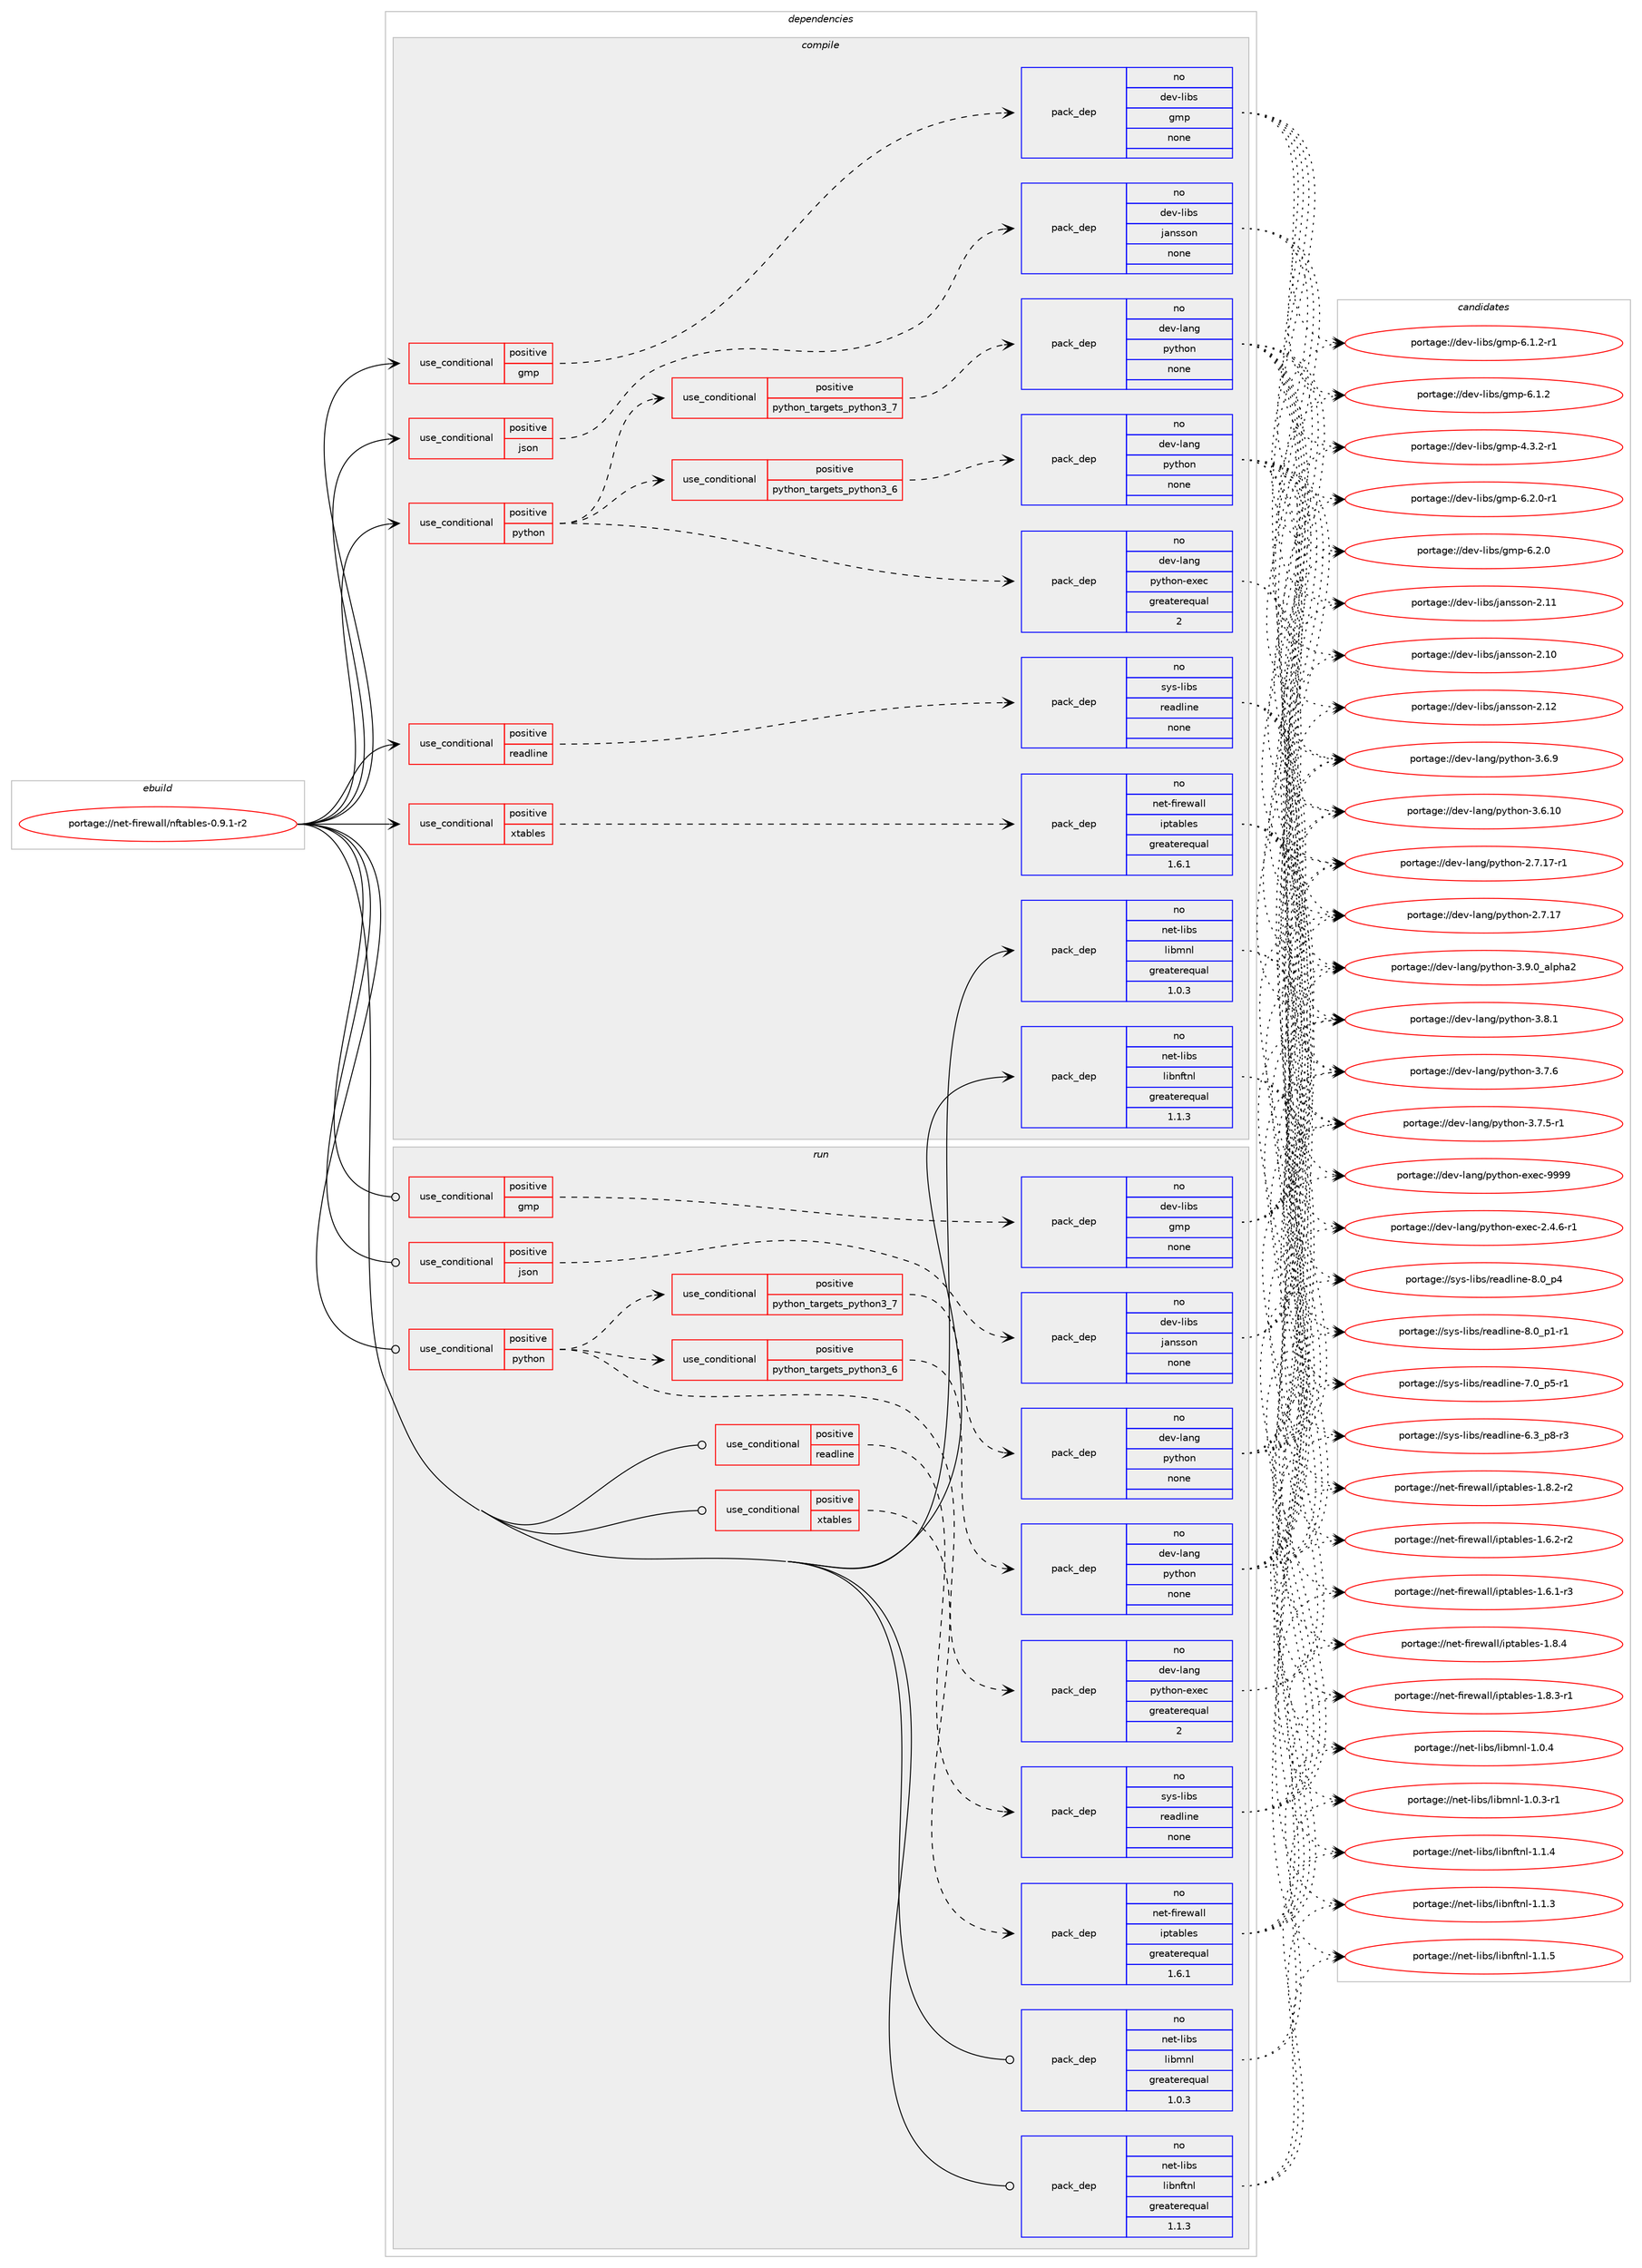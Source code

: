digraph prolog {

# *************
# Graph options
# *************

newrank=true;
concentrate=true;
compound=true;
graph [rankdir=LR,fontname=Helvetica,fontsize=10,ranksep=1.5];#, ranksep=2.5, nodesep=0.2];
edge  [arrowhead=vee];
node  [fontname=Helvetica,fontsize=10];

# **********
# The ebuild
# **********

subgraph cluster_leftcol {
color=gray;
rank=same;
label=<<i>ebuild</i>>;
id [label="portage://net-firewall/nftables-0.9.1-r2", color=red, width=4, href="../net-firewall/nftables-0.9.1-r2.svg"];
}

# ****************
# The dependencies
# ****************

subgraph cluster_midcol {
color=gray;
label=<<i>dependencies</i>>;
subgraph cluster_compile {
fillcolor="#eeeeee";
style=filled;
label=<<i>compile</i>>;
subgraph cond29108 {
dependency133923 [label=<<TABLE BORDER="0" CELLBORDER="1" CELLSPACING="0" CELLPADDING="4"><TR><TD ROWSPAN="3" CELLPADDING="10">use_conditional</TD></TR><TR><TD>positive</TD></TR><TR><TD>gmp</TD></TR></TABLE>>, shape=none, color=red];
subgraph pack102525 {
dependency133924 [label=<<TABLE BORDER="0" CELLBORDER="1" CELLSPACING="0" CELLPADDING="4" WIDTH="220"><TR><TD ROWSPAN="6" CELLPADDING="30">pack_dep</TD></TR><TR><TD WIDTH="110">no</TD></TR><TR><TD>dev-libs</TD></TR><TR><TD>gmp</TD></TR><TR><TD>none</TD></TR><TR><TD></TD></TR></TABLE>>, shape=none, color=blue];
}
dependency133923:e -> dependency133924:w [weight=20,style="dashed",arrowhead="vee"];
}
id:e -> dependency133923:w [weight=20,style="solid",arrowhead="vee"];
subgraph cond29109 {
dependency133925 [label=<<TABLE BORDER="0" CELLBORDER="1" CELLSPACING="0" CELLPADDING="4"><TR><TD ROWSPAN="3" CELLPADDING="10">use_conditional</TD></TR><TR><TD>positive</TD></TR><TR><TD>json</TD></TR></TABLE>>, shape=none, color=red];
subgraph pack102526 {
dependency133926 [label=<<TABLE BORDER="0" CELLBORDER="1" CELLSPACING="0" CELLPADDING="4" WIDTH="220"><TR><TD ROWSPAN="6" CELLPADDING="30">pack_dep</TD></TR><TR><TD WIDTH="110">no</TD></TR><TR><TD>dev-libs</TD></TR><TR><TD>jansson</TD></TR><TR><TD>none</TD></TR><TR><TD></TD></TR></TABLE>>, shape=none, color=blue];
}
dependency133925:e -> dependency133926:w [weight=20,style="dashed",arrowhead="vee"];
}
id:e -> dependency133925:w [weight=20,style="solid",arrowhead="vee"];
subgraph cond29110 {
dependency133927 [label=<<TABLE BORDER="0" CELLBORDER="1" CELLSPACING="0" CELLPADDING="4"><TR><TD ROWSPAN="3" CELLPADDING="10">use_conditional</TD></TR><TR><TD>positive</TD></TR><TR><TD>python</TD></TR></TABLE>>, shape=none, color=red];
subgraph cond29111 {
dependency133928 [label=<<TABLE BORDER="0" CELLBORDER="1" CELLSPACING="0" CELLPADDING="4"><TR><TD ROWSPAN="3" CELLPADDING="10">use_conditional</TD></TR><TR><TD>positive</TD></TR><TR><TD>python_targets_python3_6</TD></TR></TABLE>>, shape=none, color=red];
subgraph pack102527 {
dependency133929 [label=<<TABLE BORDER="0" CELLBORDER="1" CELLSPACING="0" CELLPADDING="4" WIDTH="220"><TR><TD ROWSPAN="6" CELLPADDING="30">pack_dep</TD></TR><TR><TD WIDTH="110">no</TD></TR><TR><TD>dev-lang</TD></TR><TR><TD>python</TD></TR><TR><TD>none</TD></TR><TR><TD></TD></TR></TABLE>>, shape=none, color=blue];
}
dependency133928:e -> dependency133929:w [weight=20,style="dashed",arrowhead="vee"];
}
dependency133927:e -> dependency133928:w [weight=20,style="dashed",arrowhead="vee"];
subgraph cond29112 {
dependency133930 [label=<<TABLE BORDER="0" CELLBORDER="1" CELLSPACING="0" CELLPADDING="4"><TR><TD ROWSPAN="3" CELLPADDING="10">use_conditional</TD></TR><TR><TD>positive</TD></TR><TR><TD>python_targets_python3_7</TD></TR></TABLE>>, shape=none, color=red];
subgraph pack102528 {
dependency133931 [label=<<TABLE BORDER="0" CELLBORDER="1" CELLSPACING="0" CELLPADDING="4" WIDTH="220"><TR><TD ROWSPAN="6" CELLPADDING="30">pack_dep</TD></TR><TR><TD WIDTH="110">no</TD></TR><TR><TD>dev-lang</TD></TR><TR><TD>python</TD></TR><TR><TD>none</TD></TR><TR><TD></TD></TR></TABLE>>, shape=none, color=blue];
}
dependency133930:e -> dependency133931:w [weight=20,style="dashed",arrowhead="vee"];
}
dependency133927:e -> dependency133930:w [weight=20,style="dashed",arrowhead="vee"];
subgraph pack102529 {
dependency133932 [label=<<TABLE BORDER="0" CELLBORDER="1" CELLSPACING="0" CELLPADDING="4" WIDTH="220"><TR><TD ROWSPAN="6" CELLPADDING="30">pack_dep</TD></TR><TR><TD WIDTH="110">no</TD></TR><TR><TD>dev-lang</TD></TR><TR><TD>python-exec</TD></TR><TR><TD>greaterequal</TD></TR><TR><TD>2</TD></TR></TABLE>>, shape=none, color=blue];
}
dependency133927:e -> dependency133932:w [weight=20,style="dashed",arrowhead="vee"];
}
id:e -> dependency133927:w [weight=20,style="solid",arrowhead="vee"];
subgraph cond29113 {
dependency133933 [label=<<TABLE BORDER="0" CELLBORDER="1" CELLSPACING="0" CELLPADDING="4"><TR><TD ROWSPAN="3" CELLPADDING="10">use_conditional</TD></TR><TR><TD>positive</TD></TR><TR><TD>readline</TD></TR></TABLE>>, shape=none, color=red];
subgraph pack102530 {
dependency133934 [label=<<TABLE BORDER="0" CELLBORDER="1" CELLSPACING="0" CELLPADDING="4" WIDTH="220"><TR><TD ROWSPAN="6" CELLPADDING="30">pack_dep</TD></TR><TR><TD WIDTH="110">no</TD></TR><TR><TD>sys-libs</TD></TR><TR><TD>readline</TD></TR><TR><TD>none</TD></TR><TR><TD></TD></TR></TABLE>>, shape=none, color=blue];
}
dependency133933:e -> dependency133934:w [weight=20,style="dashed",arrowhead="vee"];
}
id:e -> dependency133933:w [weight=20,style="solid",arrowhead="vee"];
subgraph cond29114 {
dependency133935 [label=<<TABLE BORDER="0" CELLBORDER="1" CELLSPACING="0" CELLPADDING="4"><TR><TD ROWSPAN="3" CELLPADDING="10">use_conditional</TD></TR><TR><TD>positive</TD></TR><TR><TD>xtables</TD></TR></TABLE>>, shape=none, color=red];
subgraph pack102531 {
dependency133936 [label=<<TABLE BORDER="0" CELLBORDER="1" CELLSPACING="0" CELLPADDING="4" WIDTH="220"><TR><TD ROWSPAN="6" CELLPADDING="30">pack_dep</TD></TR><TR><TD WIDTH="110">no</TD></TR><TR><TD>net-firewall</TD></TR><TR><TD>iptables</TD></TR><TR><TD>greaterequal</TD></TR><TR><TD>1.6.1</TD></TR></TABLE>>, shape=none, color=blue];
}
dependency133935:e -> dependency133936:w [weight=20,style="dashed",arrowhead="vee"];
}
id:e -> dependency133935:w [weight=20,style="solid",arrowhead="vee"];
subgraph pack102532 {
dependency133937 [label=<<TABLE BORDER="0" CELLBORDER="1" CELLSPACING="0" CELLPADDING="4" WIDTH="220"><TR><TD ROWSPAN="6" CELLPADDING="30">pack_dep</TD></TR><TR><TD WIDTH="110">no</TD></TR><TR><TD>net-libs</TD></TR><TR><TD>libmnl</TD></TR><TR><TD>greaterequal</TD></TR><TR><TD>1.0.3</TD></TR></TABLE>>, shape=none, color=blue];
}
id:e -> dependency133937:w [weight=20,style="solid",arrowhead="vee"];
subgraph pack102533 {
dependency133938 [label=<<TABLE BORDER="0" CELLBORDER="1" CELLSPACING="0" CELLPADDING="4" WIDTH="220"><TR><TD ROWSPAN="6" CELLPADDING="30">pack_dep</TD></TR><TR><TD WIDTH="110">no</TD></TR><TR><TD>net-libs</TD></TR><TR><TD>libnftnl</TD></TR><TR><TD>greaterequal</TD></TR><TR><TD>1.1.3</TD></TR></TABLE>>, shape=none, color=blue];
}
id:e -> dependency133938:w [weight=20,style="solid",arrowhead="vee"];
}
subgraph cluster_compileandrun {
fillcolor="#eeeeee";
style=filled;
label=<<i>compile and run</i>>;
}
subgraph cluster_run {
fillcolor="#eeeeee";
style=filled;
label=<<i>run</i>>;
subgraph cond29115 {
dependency133939 [label=<<TABLE BORDER="0" CELLBORDER="1" CELLSPACING="0" CELLPADDING="4"><TR><TD ROWSPAN="3" CELLPADDING="10">use_conditional</TD></TR><TR><TD>positive</TD></TR><TR><TD>gmp</TD></TR></TABLE>>, shape=none, color=red];
subgraph pack102534 {
dependency133940 [label=<<TABLE BORDER="0" CELLBORDER="1" CELLSPACING="0" CELLPADDING="4" WIDTH="220"><TR><TD ROWSPAN="6" CELLPADDING="30">pack_dep</TD></TR><TR><TD WIDTH="110">no</TD></TR><TR><TD>dev-libs</TD></TR><TR><TD>gmp</TD></TR><TR><TD>none</TD></TR><TR><TD></TD></TR></TABLE>>, shape=none, color=blue];
}
dependency133939:e -> dependency133940:w [weight=20,style="dashed",arrowhead="vee"];
}
id:e -> dependency133939:w [weight=20,style="solid",arrowhead="odot"];
subgraph cond29116 {
dependency133941 [label=<<TABLE BORDER="0" CELLBORDER="1" CELLSPACING="0" CELLPADDING="4"><TR><TD ROWSPAN="3" CELLPADDING="10">use_conditional</TD></TR><TR><TD>positive</TD></TR><TR><TD>json</TD></TR></TABLE>>, shape=none, color=red];
subgraph pack102535 {
dependency133942 [label=<<TABLE BORDER="0" CELLBORDER="1" CELLSPACING="0" CELLPADDING="4" WIDTH="220"><TR><TD ROWSPAN="6" CELLPADDING="30">pack_dep</TD></TR><TR><TD WIDTH="110">no</TD></TR><TR><TD>dev-libs</TD></TR><TR><TD>jansson</TD></TR><TR><TD>none</TD></TR><TR><TD></TD></TR></TABLE>>, shape=none, color=blue];
}
dependency133941:e -> dependency133942:w [weight=20,style="dashed",arrowhead="vee"];
}
id:e -> dependency133941:w [weight=20,style="solid",arrowhead="odot"];
subgraph cond29117 {
dependency133943 [label=<<TABLE BORDER="0" CELLBORDER="1" CELLSPACING="0" CELLPADDING="4"><TR><TD ROWSPAN="3" CELLPADDING="10">use_conditional</TD></TR><TR><TD>positive</TD></TR><TR><TD>python</TD></TR></TABLE>>, shape=none, color=red];
subgraph cond29118 {
dependency133944 [label=<<TABLE BORDER="0" CELLBORDER="1" CELLSPACING="0" CELLPADDING="4"><TR><TD ROWSPAN="3" CELLPADDING="10">use_conditional</TD></TR><TR><TD>positive</TD></TR><TR><TD>python_targets_python3_6</TD></TR></TABLE>>, shape=none, color=red];
subgraph pack102536 {
dependency133945 [label=<<TABLE BORDER="0" CELLBORDER="1" CELLSPACING="0" CELLPADDING="4" WIDTH="220"><TR><TD ROWSPAN="6" CELLPADDING="30">pack_dep</TD></TR><TR><TD WIDTH="110">no</TD></TR><TR><TD>dev-lang</TD></TR><TR><TD>python</TD></TR><TR><TD>none</TD></TR><TR><TD></TD></TR></TABLE>>, shape=none, color=blue];
}
dependency133944:e -> dependency133945:w [weight=20,style="dashed",arrowhead="vee"];
}
dependency133943:e -> dependency133944:w [weight=20,style="dashed",arrowhead="vee"];
subgraph cond29119 {
dependency133946 [label=<<TABLE BORDER="0" CELLBORDER="1" CELLSPACING="0" CELLPADDING="4"><TR><TD ROWSPAN="3" CELLPADDING="10">use_conditional</TD></TR><TR><TD>positive</TD></TR><TR><TD>python_targets_python3_7</TD></TR></TABLE>>, shape=none, color=red];
subgraph pack102537 {
dependency133947 [label=<<TABLE BORDER="0" CELLBORDER="1" CELLSPACING="0" CELLPADDING="4" WIDTH="220"><TR><TD ROWSPAN="6" CELLPADDING="30">pack_dep</TD></TR><TR><TD WIDTH="110">no</TD></TR><TR><TD>dev-lang</TD></TR><TR><TD>python</TD></TR><TR><TD>none</TD></TR><TR><TD></TD></TR></TABLE>>, shape=none, color=blue];
}
dependency133946:e -> dependency133947:w [weight=20,style="dashed",arrowhead="vee"];
}
dependency133943:e -> dependency133946:w [weight=20,style="dashed",arrowhead="vee"];
subgraph pack102538 {
dependency133948 [label=<<TABLE BORDER="0" CELLBORDER="1" CELLSPACING="0" CELLPADDING="4" WIDTH="220"><TR><TD ROWSPAN="6" CELLPADDING="30">pack_dep</TD></TR><TR><TD WIDTH="110">no</TD></TR><TR><TD>dev-lang</TD></TR><TR><TD>python-exec</TD></TR><TR><TD>greaterequal</TD></TR><TR><TD>2</TD></TR></TABLE>>, shape=none, color=blue];
}
dependency133943:e -> dependency133948:w [weight=20,style="dashed",arrowhead="vee"];
}
id:e -> dependency133943:w [weight=20,style="solid",arrowhead="odot"];
subgraph cond29120 {
dependency133949 [label=<<TABLE BORDER="0" CELLBORDER="1" CELLSPACING="0" CELLPADDING="4"><TR><TD ROWSPAN="3" CELLPADDING="10">use_conditional</TD></TR><TR><TD>positive</TD></TR><TR><TD>readline</TD></TR></TABLE>>, shape=none, color=red];
subgraph pack102539 {
dependency133950 [label=<<TABLE BORDER="0" CELLBORDER="1" CELLSPACING="0" CELLPADDING="4" WIDTH="220"><TR><TD ROWSPAN="6" CELLPADDING="30">pack_dep</TD></TR><TR><TD WIDTH="110">no</TD></TR><TR><TD>sys-libs</TD></TR><TR><TD>readline</TD></TR><TR><TD>none</TD></TR><TR><TD></TD></TR></TABLE>>, shape=none, color=blue];
}
dependency133949:e -> dependency133950:w [weight=20,style="dashed",arrowhead="vee"];
}
id:e -> dependency133949:w [weight=20,style="solid",arrowhead="odot"];
subgraph cond29121 {
dependency133951 [label=<<TABLE BORDER="0" CELLBORDER="1" CELLSPACING="0" CELLPADDING="4"><TR><TD ROWSPAN="3" CELLPADDING="10">use_conditional</TD></TR><TR><TD>positive</TD></TR><TR><TD>xtables</TD></TR></TABLE>>, shape=none, color=red];
subgraph pack102540 {
dependency133952 [label=<<TABLE BORDER="0" CELLBORDER="1" CELLSPACING="0" CELLPADDING="4" WIDTH="220"><TR><TD ROWSPAN="6" CELLPADDING="30">pack_dep</TD></TR><TR><TD WIDTH="110">no</TD></TR><TR><TD>net-firewall</TD></TR><TR><TD>iptables</TD></TR><TR><TD>greaterequal</TD></TR><TR><TD>1.6.1</TD></TR></TABLE>>, shape=none, color=blue];
}
dependency133951:e -> dependency133952:w [weight=20,style="dashed",arrowhead="vee"];
}
id:e -> dependency133951:w [weight=20,style="solid",arrowhead="odot"];
subgraph pack102541 {
dependency133953 [label=<<TABLE BORDER="0" CELLBORDER="1" CELLSPACING="0" CELLPADDING="4" WIDTH="220"><TR><TD ROWSPAN="6" CELLPADDING="30">pack_dep</TD></TR><TR><TD WIDTH="110">no</TD></TR><TR><TD>net-libs</TD></TR><TR><TD>libmnl</TD></TR><TR><TD>greaterequal</TD></TR><TR><TD>1.0.3</TD></TR></TABLE>>, shape=none, color=blue];
}
id:e -> dependency133953:w [weight=20,style="solid",arrowhead="odot"];
subgraph pack102542 {
dependency133954 [label=<<TABLE BORDER="0" CELLBORDER="1" CELLSPACING="0" CELLPADDING="4" WIDTH="220"><TR><TD ROWSPAN="6" CELLPADDING="30">pack_dep</TD></TR><TR><TD WIDTH="110">no</TD></TR><TR><TD>net-libs</TD></TR><TR><TD>libnftnl</TD></TR><TR><TD>greaterequal</TD></TR><TR><TD>1.1.3</TD></TR></TABLE>>, shape=none, color=blue];
}
id:e -> dependency133954:w [weight=20,style="solid",arrowhead="odot"];
}
}

# **************
# The candidates
# **************

subgraph cluster_choices {
rank=same;
color=gray;
label=<<i>candidates</i>>;

subgraph choice102525 {
color=black;
nodesep=1;
choice1001011184510810598115471031091124554465046484511449 [label="portage://dev-libs/gmp-6.2.0-r1", color=red, width=4,href="../dev-libs/gmp-6.2.0-r1.svg"];
choice100101118451081059811547103109112455446504648 [label="portage://dev-libs/gmp-6.2.0", color=red, width=4,href="../dev-libs/gmp-6.2.0.svg"];
choice1001011184510810598115471031091124554464946504511449 [label="portage://dev-libs/gmp-6.1.2-r1", color=red, width=4,href="../dev-libs/gmp-6.1.2-r1.svg"];
choice100101118451081059811547103109112455446494650 [label="portage://dev-libs/gmp-6.1.2", color=red, width=4,href="../dev-libs/gmp-6.1.2.svg"];
choice1001011184510810598115471031091124552465146504511449 [label="portage://dev-libs/gmp-4.3.2-r1", color=red, width=4,href="../dev-libs/gmp-4.3.2-r1.svg"];
dependency133924:e -> choice1001011184510810598115471031091124554465046484511449:w [style=dotted,weight="100"];
dependency133924:e -> choice100101118451081059811547103109112455446504648:w [style=dotted,weight="100"];
dependency133924:e -> choice1001011184510810598115471031091124554464946504511449:w [style=dotted,weight="100"];
dependency133924:e -> choice100101118451081059811547103109112455446494650:w [style=dotted,weight="100"];
dependency133924:e -> choice1001011184510810598115471031091124552465146504511449:w [style=dotted,weight="100"];
}
subgraph choice102526 {
color=black;
nodesep=1;
choice100101118451081059811547106971101151151111104550464950 [label="portage://dev-libs/jansson-2.12", color=red, width=4,href="../dev-libs/jansson-2.12.svg"];
choice100101118451081059811547106971101151151111104550464949 [label="portage://dev-libs/jansson-2.11", color=red, width=4,href="../dev-libs/jansson-2.11.svg"];
choice100101118451081059811547106971101151151111104550464948 [label="portage://dev-libs/jansson-2.10", color=red, width=4,href="../dev-libs/jansson-2.10.svg"];
dependency133926:e -> choice100101118451081059811547106971101151151111104550464950:w [style=dotted,weight="100"];
dependency133926:e -> choice100101118451081059811547106971101151151111104550464949:w [style=dotted,weight="100"];
dependency133926:e -> choice100101118451081059811547106971101151151111104550464948:w [style=dotted,weight="100"];
}
subgraph choice102527 {
color=black;
nodesep=1;
choice10010111845108971101034711212111610411111045514657464895971081121049750 [label="portage://dev-lang/python-3.9.0_alpha2", color=red, width=4,href="../dev-lang/python-3.9.0_alpha2.svg"];
choice100101118451089711010347112121116104111110455146564649 [label="portage://dev-lang/python-3.8.1", color=red, width=4,href="../dev-lang/python-3.8.1.svg"];
choice100101118451089711010347112121116104111110455146554654 [label="portage://dev-lang/python-3.7.6", color=red, width=4,href="../dev-lang/python-3.7.6.svg"];
choice1001011184510897110103471121211161041111104551465546534511449 [label="portage://dev-lang/python-3.7.5-r1", color=red, width=4,href="../dev-lang/python-3.7.5-r1.svg"];
choice100101118451089711010347112121116104111110455146544657 [label="portage://dev-lang/python-3.6.9", color=red, width=4,href="../dev-lang/python-3.6.9.svg"];
choice10010111845108971101034711212111610411111045514654464948 [label="portage://dev-lang/python-3.6.10", color=red, width=4,href="../dev-lang/python-3.6.10.svg"];
choice100101118451089711010347112121116104111110455046554649554511449 [label="portage://dev-lang/python-2.7.17-r1", color=red, width=4,href="../dev-lang/python-2.7.17-r1.svg"];
choice10010111845108971101034711212111610411111045504655464955 [label="portage://dev-lang/python-2.7.17", color=red, width=4,href="../dev-lang/python-2.7.17.svg"];
dependency133929:e -> choice10010111845108971101034711212111610411111045514657464895971081121049750:w [style=dotted,weight="100"];
dependency133929:e -> choice100101118451089711010347112121116104111110455146564649:w [style=dotted,weight="100"];
dependency133929:e -> choice100101118451089711010347112121116104111110455146554654:w [style=dotted,weight="100"];
dependency133929:e -> choice1001011184510897110103471121211161041111104551465546534511449:w [style=dotted,weight="100"];
dependency133929:e -> choice100101118451089711010347112121116104111110455146544657:w [style=dotted,weight="100"];
dependency133929:e -> choice10010111845108971101034711212111610411111045514654464948:w [style=dotted,weight="100"];
dependency133929:e -> choice100101118451089711010347112121116104111110455046554649554511449:w [style=dotted,weight="100"];
dependency133929:e -> choice10010111845108971101034711212111610411111045504655464955:w [style=dotted,weight="100"];
}
subgraph choice102528 {
color=black;
nodesep=1;
choice10010111845108971101034711212111610411111045514657464895971081121049750 [label="portage://dev-lang/python-3.9.0_alpha2", color=red, width=4,href="../dev-lang/python-3.9.0_alpha2.svg"];
choice100101118451089711010347112121116104111110455146564649 [label="portage://dev-lang/python-3.8.1", color=red, width=4,href="../dev-lang/python-3.8.1.svg"];
choice100101118451089711010347112121116104111110455146554654 [label="portage://dev-lang/python-3.7.6", color=red, width=4,href="../dev-lang/python-3.7.6.svg"];
choice1001011184510897110103471121211161041111104551465546534511449 [label="portage://dev-lang/python-3.7.5-r1", color=red, width=4,href="../dev-lang/python-3.7.5-r1.svg"];
choice100101118451089711010347112121116104111110455146544657 [label="portage://dev-lang/python-3.6.9", color=red, width=4,href="../dev-lang/python-3.6.9.svg"];
choice10010111845108971101034711212111610411111045514654464948 [label="portage://dev-lang/python-3.6.10", color=red, width=4,href="../dev-lang/python-3.6.10.svg"];
choice100101118451089711010347112121116104111110455046554649554511449 [label="portage://dev-lang/python-2.7.17-r1", color=red, width=4,href="../dev-lang/python-2.7.17-r1.svg"];
choice10010111845108971101034711212111610411111045504655464955 [label="portage://dev-lang/python-2.7.17", color=red, width=4,href="../dev-lang/python-2.7.17.svg"];
dependency133931:e -> choice10010111845108971101034711212111610411111045514657464895971081121049750:w [style=dotted,weight="100"];
dependency133931:e -> choice100101118451089711010347112121116104111110455146564649:w [style=dotted,weight="100"];
dependency133931:e -> choice100101118451089711010347112121116104111110455146554654:w [style=dotted,weight="100"];
dependency133931:e -> choice1001011184510897110103471121211161041111104551465546534511449:w [style=dotted,weight="100"];
dependency133931:e -> choice100101118451089711010347112121116104111110455146544657:w [style=dotted,weight="100"];
dependency133931:e -> choice10010111845108971101034711212111610411111045514654464948:w [style=dotted,weight="100"];
dependency133931:e -> choice100101118451089711010347112121116104111110455046554649554511449:w [style=dotted,weight="100"];
dependency133931:e -> choice10010111845108971101034711212111610411111045504655464955:w [style=dotted,weight="100"];
}
subgraph choice102529 {
color=black;
nodesep=1;
choice10010111845108971101034711212111610411111045101120101994557575757 [label="portage://dev-lang/python-exec-9999", color=red, width=4,href="../dev-lang/python-exec-9999.svg"];
choice10010111845108971101034711212111610411111045101120101994550465246544511449 [label="portage://dev-lang/python-exec-2.4.6-r1", color=red, width=4,href="../dev-lang/python-exec-2.4.6-r1.svg"];
dependency133932:e -> choice10010111845108971101034711212111610411111045101120101994557575757:w [style=dotted,weight="100"];
dependency133932:e -> choice10010111845108971101034711212111610411111045101120101994550465246544511449:w [style=dotted,weight="100"];
}
subgraph choice102530 {
color=black;
nodesep=1;
choice11512111545108105981154711410197100108105110101455646489511252 [label="portage://sys-libs/readline-8.0_p4", color=red, width=4,href="../sys-libs/readline-8.0_p4.svg"];
choice115121115451081059811547114101971001081051101014556464895112494511449 [label="portage://sys-libs/readline-8.0_p1-r1", color=red, width=4,href="../sys-libs/readline-8.0_p1-r1.svg"];
choice115121115451081059811547114101971001081051101014555464895112534511449 [label="portage://sys-libs/readline-7.0_p5-r1", color=red, width=4,href="../sys-libs/readline-7.0_p5-r1.svg"];
choice115121115451081059811547114101971001081051101014554465195112564511451 [label="portage://sys-libs/readline-6.3_p8-r3", color=red, width=4,href="../sys-libs/readline-6.3_p8-r3.svg"];
dependency133934:e -> choice11512111545108105981154711410197100108105110101455646489511252:w [style=dotted,weight="100"];
dependency133934:e -> choice115121115451081059811547114101971001081051101014556464895112494511449:w [style=dotted,weight="100"];
dependency133934:e -> choice115121115451081059811547114101971001081051101014555464895112534511449:w [style=dotted,weight="100"];
dependency133934:e -> choice115121115451081059811547114101971001081051101014554465195112564511451:w [style=dotted,weight="100"];
}
subgraph choice102531 {
color=black;
nodesep=1;
choice1101011164510210511410111997108108471051121169798108101115454946564652 [label="portage://net-firewall/iptables-1.8.4", color=red, width=4,href="../net-firewall/iptables-1.8.4.svg"];
choice11010111645102105114101119971081084710511211697981081011154549465646514511449 [label="portage://net-firewall/iptables-1.8.3-r1", color=red, width=4,href="../net-firewall/iptables-1.8.3-r1.svg"];
choice11010111645102105114101119971081084710511211697981081011154549465646504511450 [label="portage://net-firewall/iptables-1.8.2-r2", color=red, width=4,href="../net-firewall/iptables-1.8.2-r2.svg"];
choice11010111645102105114101119971081084710511211697981081011154549465446504511450 [label="portage://net-firewall/iptables-1.6.2-r2", color=red, width=4,href="../net-firewall/iptables-1.6.2-r2.svg"];
choice11010111645102105114101119971081084710511211697981081011154549465446494511451 [label="portage://net-firewall/iptables-1.6.1-r3", color=red, width=4,href="../net-firewall/iptables-1.6.1-r3.svg"];
dependency133936:e -> choice1101011164510210511410111997108108471051121169798108101115454946564652:w [style=dotted,weight="100"];
dependency133936:e -> choice11010111645102105114101119971081084710511211697981081011154549465646514511449:w [style=dotted,weight="100"];
dependency133936:e -> choice11010111645102105114101119971081084710511211697981081011154549465646504511450:w [style=dotted,weight="100"];
dependency133936:e -> choice11010111645102105114101119971081084710511211697981081011154549465446504511450:w [style=dotted,weight="100"];
dependency133936:e -> choice11010111645102105114101119971081084710511211697981081011154549465446494511451:w [style=dotted,weight="100"];
}
subgraph choice102532 {
color=black;
nodesep=1;
choice11010111645108105981154710810598109110108454946484652 [label="portage://net-libs/libmnl-1.0.4", color=red, width=4,href="../net-libs/libmnl-1.0.4.svg"];
choice110101116451081059811547108105981091101084549464846514511449 [label="portage://net-libs/libmnl-1.0.3-r1", color=red, width=4,href="../net-libs/libmnl-1.0.3-r1.svg"];
dependency133937:e -> choice11010111645108105981154710810598109110108454946484652:w [style=dotted,weight="100"];
dependency133937:e -> choice110101116451081059811547108105981091101084549464846514511449:w [style=dotted,weight="100"];
}
subgraph choice102533 {
color=black;
nodesep=1;
choice11010111645108105981154710810598110102116110108454946494653 [label="portage://net-libs/libnftnl-1.1.5", color=red, width=4,href="../net-libs/libnftnl-1.1.5.svg"];
choice11010111645108105981154710810598110102116110108454946494652 [label="portage://net-libs/libnftnl-1.1.4", color=red, width=4,href="../net-libs/libnftnl-1.1.4.svg"];
choice11010111645108105981154710810598110102116110108454946494651 [label="portage://net-libs/libnftnl-1.1.3", color=red, width=4,href="../net-libs/libnftnl-1.1.3.svg"];
dependency133938:e -> choice11010111645108105981154710810598110102116110108454946494653:w [style=dotted,weight="100"];
dependency133938:e -> choice11010111645108105981154710810598110102116110108454946494652:w [style=dotted,weight="100"];
dependency133938:e -> choice11010111645108105981154710810598110102116110108454946494651:w [style=dotted,weight="100"];
}
subgraph choice102534 {
color=black;
nodesep=1;
choice1001011184510810598115471031091124554465046484511449 [label="portage://dev-libs/gmp-6.2.0-r1", color=red, width=4,href="../dev-libs/gmp-6.2.0-r1.svg"];
choice100101118451081059811547103109112455446504648 [label="portage://dev-libs/gmp-6.2.0", color=red, width=4,href="../dev-libs/gmp-6.2.0.svg"];
choice1001011184510810598115471031091124554464946504511449 [label="portage://dev-libs/gmp-6.1.2-r1", color=red, width=4,href="../dev-libs/gmp-6.1.2-r1.svg"];
choice100101118451081059811547103109112455446494650 [label="portage://dev-libs/gmp-6.1.2", color=red, width=4,href="../dev-libs/gmp-6.1.2.svg"];
choice1001011184510810598115471031091124552465146504511449 [label="portage://dev-libs/gmp-4.3.2-r1", color=red, width=4,href="../dev-libs/gmp-4.3.2-r1.svg"];
dependency133940:e -> choice1001011184510810598115471031091124554465046484511449:w [style=dotted,weight="100"];
dependency133940:e -> choice100101118451081059811547103109112455446504648:w [style=dotted,weight="100"];
dependency133940:e -> choice1001011184510810598115471031091124554464946504511449:w [style=dotted,weight="100"];
dependency133940:e -> choice100101118451081059811547103109112455446494650:w [style=dotted,weight="100"];
dependency133940:e -> choice1001011184510810598115471031091124552465146504511449:w [style=dotted,weight="100"];
}
subgraph choice102535 {
color=black;
nodesep=1;
choice100101118451081059811547106971101151151111104550464950 [label="portage://dev-libs/jansson-2.12", color=red, width=4,href="../dev-libs/jansson-2.12.svg"];
choice100101118451081059811547106971101151151111104550464949 [label="portage://dev-libs/jansson-2.11", color=red, width=4,href="../dev-libs/jansson-2.11.svg"];
choice100101118451081059811547106971101151151111104550464948 [label="portage://dev-libs/jansson-2.10", color=red, width=4,href="../dev-libs/jansson-2.10.svg"];
dependency133942:e -> choice100101118451081059811547106971101151151111104550464950:w [style=dotted,weight="100"];
dependency133942:e -> choice100101118451081059811547106971101151151111104550464949:w [style=dotted,weight="100"];
dependency133942:e -> choice100101118451081059811547106971101151151111104550464948:w [style=dotted,weight="100"];
}
subgraph choice102536 {
color=black;
nodesep=1;
choice10010111845108971101034711212111610411111045514657464895971081121049750 [label="portage://dev-lang/python-3.9.0_alpha2", color=red, width=4,href="../dev-lang/python-3.9.0_alpha2.svg"];
choice100101118451089711010347112121116104111110455146564649 [label="portage://dev-lang/python-3.8.1", color=red, width=4,href="../dev-lang/python-3.8.1.svg"];
choice100101118451089711010347112121116104111110455146554654 [label="portage://dev-lang/python-3.7.6", color=red, width=4,href="../dev-lang/python-3.7.6.svg"];
choice1001011184510897110103471121211161041111104551465546534511449 [label="portage://dev-lang/python-3.7.5-r1", color=red, width=4,href="../dev-lang/python-3.7.5-r1.svg"];
choice100101118451089711010347112121116104111110455146544657 [label="portage://dev-lang/python-3.6.9", color=red, width=4,href="../dev-lang/python-3.6.9.svg"];
choice10010111845108971101034711212111610411111045514654464948 [label="portage://dev-lang/python-3.6.10", color=red, width=4,href="../dev-lang/python-3.6.10.svg"];
choice100101118451089711010347112121116104111110455046554649554511449 [label="portage://dev-lang/python-2.7.17-r1", color=red, width=4,href="../dev-lang/python-2.7.17-r1.svg"];
choice10010111845108971101034711212111610411111045504655464955 [label="portage://dev-lang/python-2.7.17", color=red, width=4,href="../dev-lang/python-2.7.17.svg"];
dependency133945:e -> choice10010111845108971101034711212111610411111045514657464895971081121049750:w [style=dotted,weight="100"];
dependency133945:e -> choice100101118451089711010347112121116104111110455146564649:w [style=dotted,weight="100"];
dependency133945:e -> choice100101118451089711010347112121116104111110455146554654:w [style=dotted,weight="100"];
dependency133945:e -> choice1001011184510897110103471121211161041111104551465546534511449:w [style=dotted,weight="100"];
dependency133945:e -> choice100101118451089711010347112121116104111110455146544657:w [style=dotted,weight="100"];
dependency133945:e -> choice10010111845108971101034711212111610411111045514654464948:w [style=dotted,weight="100"];
dependency133945:e -> choice100101118451089711010347112121116104111110455046554649554511449:w [style=dotted,weight="100"];
dependency133945:e -> choice10010111845108971101034711212111610411111045504655464955:w [style=dotted,weight="100"];
}
subgraph choice102537 {
color=black;
nodesep=1;
choice10010111845108971101034711212111610411111045514657464895971081121049750 [label="portage://dev-lang/python-3.9.0_alpha2", color=red, width=4,href="../dev-lang/python-3.9.0_alpha2.svg"];
choice100101118451089711010347112121116104111110455146564649 [label="portage://dev-lang/python-3.8.1", color=red, width=4,href="../dev-lang/python-3.8.1.svg"];
choice100101118451089711010347112121116104111110455146554654 [label="portage://dev-lang/python-3.7.6", color=red, width=4,href="../dev-lang/python-3.7.6.svg"];
choice1001011184510897110103471121211161041111104551465546534511449 [label="portage://dev-lang/python-3.7.5-r1", color=red, width=4,href="../dev-lang/python-3.7.5-r1.svg"];
choice100101118451089711010347112121116104111110455146544657 [label="portage://dev-lang/python-3.6.9", color=red, width=4,href="../dev-lang/python-3.6.9.svg"];
choice10010111845108971101034711212111610411111045514654464948 [label="portage://dev-lang/python-3.6.10", color=red, width=4,href="../dev-lang/python-3.6.10.svg"];
choice100101118451089711010347112121116104111110455046554649554511449 [label="portage://dev-lang/python-2.7.17-r1", color=red, width=4,href="../dev-lang/python-2.7.17-r1.svg"];
choice10010111845108971101034711212111610411111045504655464955 [label="portage://dev-lang/python-2.7.17", color=red, width=4,href="../dev-lang/python-2.7.17.svg"];
dependency133947:e -> choice10010111845108971101034711212111610411111045514657464895971081121049750:w [style=dotted,weight="100"];
dependency133947:e -> choice100101118451089711010347112121116104111110455146564649:w [style=dotted,weight="100"];
dependency133947:e -> choice100101118451089711010347112121116104111110455146554654:w [style=dotted,weight="100"];
dependency133947:e -> choice1001011184510897110103471121211161041111104551465546534511449:w [style=dotted,weight="100"];
dependency133947:e -> choice100101118451089711010347112121116104111110455146544657:w [style=dotted,weight="100"];
dependency133947:e -> choice10010111845108971101034711212111610411111045514654464948:w [style=dotted,weight="100"];
dependency133947:e -> choice100101118451089711010347112121116104111110455046554649554511449:w [style=dotted,weight="100"];
dependency133947:e -> choice10010111845108971101034711212111610411111045504655464955:w [style=dotted,weight="100"];
}
subgraph choice102538 {
color=black;
nodesep=1;
choice10010111845108971101034711212111610411111045101120101994557575757 [label="portage://dev-lang/python-exec-9999", color=red, width=4,href="../dev-lang/python-exec-9999.svg"];
choice10010111845108971101034711212111610411111045101120101994550465246544511449 [label="portage://dev-lang/python-exec-2.4.6-r1", color=red, width=4,href="../dev-lang/python-exec-2.4.6-r1.svg"];
dependency133948:e -> choice10010111845108971101034711212111610411111045101120101994557575757:w [style=dotted,weight="100"];
dependency133948:e -> choice10010111845108971101034711212111610411111045101120101994550465246544511449:w [style=dotted,weight="100"];
}
subgraph choice102539 {
color=black;
nodesep=1;
choice11512111545108105981154711410197100108105110101455646489511252 [label="portage://sys-libs/readline-8.0_p4", color=red, width=4,href="../sys-libs/readline-8.0_p4.svg"];
choice115121115451081059811547114101971001081051101014556464895112494511449 [label="portage://sys-libs/readline-8.0_p1-r1", color=red, width=4,href="../sys-libs/readline-8.0_p1-r1.svg"];
choice115121115451081059811547114101971001081051101014555464895112534511449 [label="portage://sys-libs/readline-7.0_p5-r1", color=red, width=4,href="../sys-libs/readline-7.0_p5-r1.svg"];
choice115121115451081059811547114101971001081051101014554465195112564511451 [label="portage://sys-libs/readline-6.3_p8-r3", color=red, width=4,href="../sys-libs/readline-6.3_p8-r3.svg"];
dependency133950:e -> choice11512111545108105981154711410197100108105110101455646489511252:w [style=dotted,weight="100"];
dependency133950:e -> choice115121115451081059811547114101971001081051101014556464895112494511449:w [style=dotted,weight="100"];
dependency133950:e -> choice115121115451081059811547114101971001081051101014555464895112534511449:w [style=dotted,weight="100"];
dependency133950:e -> choice115121115451081059811547114101971001081051101014554465195112564511451:w [style=dotted,weight="100"];
}
subgraph choice102540 {
color=black;
nodesep=1;
choice1101011164510210511410111997108108471051121169798108101115454946564652 [label="portage://net-firewall/iptables-1.8.4", color=red, width=4,href="../net-firewall/iptables-1.8.4.svg"];
choice11010111645102105114101119971081084710511211697981081011154549465646514511449 [label="portage://net-firewall/iptables-1.8.3-r1", color=red, width=4,href="../net-firewall/iptables-1.8.3-r1.svg"];
choice11010111645102105114101119971081084710511211697981081011154549465646504511450 [label="portage://net-firewall/iptables-1.8.2-r2", color=red, width=4,href="../net-firewall/iptables-1.8.2-r2.svg"];
choice11010111645102105114101119971081084710511211697981081011154549465446504511450 [label="portage://net-firewall/iptables-1.6.2-r2", color=red, width=4,href="../net-firewall/iptables-1.6.2-r2.svg"];
choice11010111645102105114101119971081084710511211697981081011154549465446494511451 [label="portage://net-firewall/iptables-1.6.1-r3", color=red, width=4,href="../net-firewall/iptables-1.6.1-r3.svg"];
dependency133952:e -> choice1101011164510210511410111997108108471051121169798108101115454946564652:w [style=dotted,weight="100"];
dependency133952:e -> choice11010111645102105114101119971081084710511211697981081011154549465646514511449:w [style=dotted,weight="100"];
dependency133952:e -> choice11010111645102105114101119971081084710511211697981081011154549465646504511450:w [style=dotted,weight="100"];
dependency133952:e -> choice11010111645102105114101119971081084710511211697981081011154549465446504511450:w [style=dotted,weight="100"];
dependency133952:e -> choice11010111645102105114101119971081084710511211697981081011154549465446494511451:w [style=dotted,weight="100"];
}
subgraph choice102541 {
color=black;
nodesep=1;
choice11010111645108105981154710810598109110108454946484652 [label="portage://net-libs/libmnl-1.0.4", color=red, width=4,href="../net-libs/libmnl-1.0.4.svg"];
choice110101116451081059811547108105981091101084549464846514511449 [label="portage://net-libs/libmnl-1.0.3-r1", color=red, width=4,href="../net-libs/libmnl-1.0.3-r1.svg"];
dependency133953:e -> choice11010111645108105981154710810598109110108454946484652:w [style=dotted,weight="100"];
dependency133953:e -> choice110101116451081059811547108105981091101084549464846514511449:w [style=dotted,weight="100"];
}
subgraph choice102542 {
color=black;
nodesep=1;
choice11010111645108105981154710810598110102116110108454946494653 [label="portage://net-libs/libnftnl-1.1.5", color=red, width=4,href="../net-libs/libnftnl-1.1.5.svg"];
choice11010111645108105981154710810598110102116110108454946494652 [label="portage://net-libs/libnftnl-1.1.4", color=red, width=4,href="../net-libs/libnftnl-1.1.4.svg"];
choice11010111645108105981154710810598110102116110108454946494651 [label="portage://net-libs/libnftnl-1.1.3", color=red, width=4,href="../net-libs/libnftnl-1.1.3.svg"];
dependency133954:e -> choice11010111645108105981154710810598110102116110108454946494653:w [style=dotted,weight="100"];
dependency133954:e -> choice11010111645108105981154710810598110102116110108454946494652:w [style=dotted,weight="100"];
dependency133954:e -> choice11010111645108105981154710810598110102116110108454946494651:w [style=dotted,weight="100"];
}
}

}
